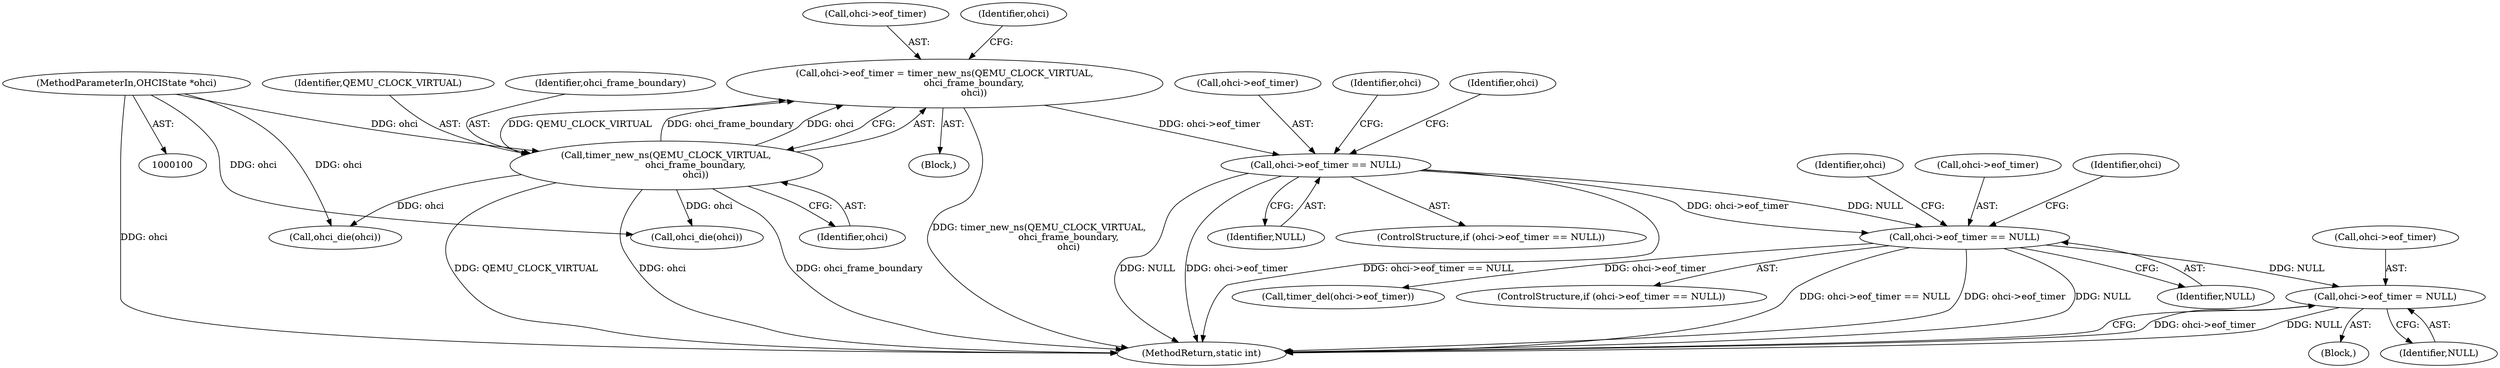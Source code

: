digraph "1_qemu_fa1298c2d623522eda7b4f1f721fcb935abb7360@pointer" {
"1000167" [label="(Call,ohci->eof_timer = NULL)"];
"1000131" [label="(Call,ohci->eof_timer == NULL)"];
"1000112" [label="(Call,ohci->eof_timer == NULL)"];
"1000103" [label="(Call,ohci->eof_timer = timer_new_ns(QEMU_CLOCK_VIRTUAL,\n                    ohci_frame_boundary,\n                    ohci))"];
"1000107" [label="(Call,timer_new_ns(QEMU_CLOCK_VIRTUAL,\n                    ohci_frame_boundary,\n                    ohci))"];
"1000101" [label="(MethodParameterIn,OHCIState *ohci)"];
"1000159" [label="(Call,timer_del(ohci->eof_timer))"];
"1000141" [label="(Call,ohci_die(ohci))"];
"1000139" [label="(Identifier,ohci)"];
"1000122" [label="(Call,ohci_die(ohci))"];
"1000102" [label="(Block,)"];
"1000113" [label="(Call,ohci->eof_timer)"];
"1000168" [label="(Call,ohci->eof_timer)"];
"1000116" [label="(Identifier,NULL)"];
"1000108" [label="(Identifier,QEMU_CLOCK_VIRTUAL)"];
"1000131" [label="(Call,ohci->eof_timer == NULL)"];
"1000130" [label="(ControlStructure,if (ohci->eof_timer == NULL))"];
"1000128" [label="(Identifier,ohci)"];
"1000132" [label="(Call,ohci->eof_timer)"];
"1000111" [label="(ControlStructure,if (ohci->eof_timer == NULL))"];
"1000104" [label="(Call,ohci->eof_timer)"];
"1000149" [label="(Block,)"];
"1000101" [label="(MethodParameterIn,OHCIState *ohci)"];
"1000109" [label="(Identifier,ohci_frame_boundary)"];
"1000103" [label="(Call,ohci->eof_timer = timer_new_ns(QEMU_CLOCK_VIRTUAL,\n                    ohci_frame_boundary,\n                    ohci))"];
"1000171" [label="(Identifier,NULL)"];
"1000147" [label="(Identifier,ohci)"];
"1000107" [label="(Call,timer_new_ns(QEMU_CLOCK_VIRTUAL,\n                    ohci_frame_boundary,\n                    ohci))"];
"1000172" [label="(MethodReturn,static int)"];
"1000120" [label="(Identifier,ohci)"];
"1000112" [label="(Call,ohci->eof_timer == NULL)"];
"1000135" [label="(Identifier,NULL)"];
"1000167" [label="(Call,ohci->eof_timer = NULL)"];
"1000114" [label="(Identifier,ohci)"];
"1000110" [label="(Identifier,ohci)"];
"1000167" -> "1000149"  [label="AST: "];
"1000167" -> "1000171"  [label="CFG: "];
"1000168" -> "1000167"  [label="AST: "];
"1000171" -> "1000167"  [label="AST: "];
"1000172" -> "1000167"  [label="CFG: "];
"1000167" -> "1000172"  [label="DDG: ohci->eof_timer"];
"1000167" -> "1000172"  [label="DDG: NULL"];
"1000131" -> "1000167"  [label="DDG: NULL"];
"1000131" -> "1000130"  [label="AST: "];
"1000131" -> "1000135"  [label="CFG: "];
"1000132" -> "1000131"  [label="AST: "];
"1000135" -> "1000131"  [label="AST: "];
"1000139" -> "1000131"  [label="CFG: "];
"1000147" -> "1000131"  [label="CFG: "];
"1000131" -> "1000172"  [label="DDG: ohci->eof_timer == NULL"];
"1000131" -> "1000172"  [label="DDG: ohci->eof_timer"];
"1000131" -> "1000172"  [label="DDG: NULL"];
"1000112" -> "1000131"  [label="DDG: ohci->eof_timer"];
"1000112" -> "1000131"  [label="DDG: NULL"];
"1000131" -> "1000159"  [label="DDG: ohci->eof_timer"];
"1000112" -> "1000111"  [label="AST: "];
"1000112" -> "1000116"  [label="CFG: "];
"1000113" -> "1000112"  [label="AST: "];
"1000116" -> "1000112"  [label="AST: "];
"1000120" -> "1000112"  [label="CFG: "];
"1000128" -> "1000112"  [label="CFG: "];
"1000112" -> "1000172"  [label="DDG: ohci->eof_timer == NULL"];
"1000112" -> "1000172"  [label="DDG: NULL"];
"1000112" -> "1000172"  [label="DDG: ohci->eof_timer"];
"1000103" -> "1000112"  [label="DDG: ohci->eof_timer"];
"1000103" -> "1000102"  [label="AST: "];
"1000103" -> "1000107"  [label="CFG: "];
"1000104" -> "1000103"  [label="AST: "];
"1000107" -> "1000103"  [label="AST: "];
"1000114" -> "1000103"  [label="CFG: "];
"1000103" -> "1000172"  [label="DDG: timer_new_ns(QEMU_CLOCK_VIRTUAL,\n                    ohci_frame_boundary,\n                    ohci)"];
"1000107" -> "1000103"  [label="DDG: QEMU_CLOCK_VIRTUAL"];
"1000107" -> "1000103"  [label="DDG: ohci_frame_boundary"];
"1000107" -> "1000103"  [label="DDG: ohci"];
"1000107" -> "1000110"  [label="CFG: "];
"1000108" -> "1000107"  [label="AST: "];
"1000109" -> "1000107"  [label="AST: "];
"1000110" -> "1000107"  [label="AST: "];
"1000107" -> "1000172"  [label="DDG: QEMU_CLOCK_VIRTUAL"];
"1000107" -> "1000172"  [label="DDG: ohci"];
"1000107" -> "1000172"  [label="DDG: ohci_frame_boundary"];
"1000101" -> "1000107"  [label="DDG: ohci"];
"1000107" -> "1000122"  [label="DDG: ohci"];
"1000107" -> "1000141"  [label="DDG: ohci"];
"1000101" -> "1000100"  [label="AST: "];
"1000101" -> "1000172"  [label="DDG: ohci"];
"1000101" -> "1000122"  [label="DDG: ohci"];
"1000101" -> "1000141"  [label="DDG: ohci"];
}
